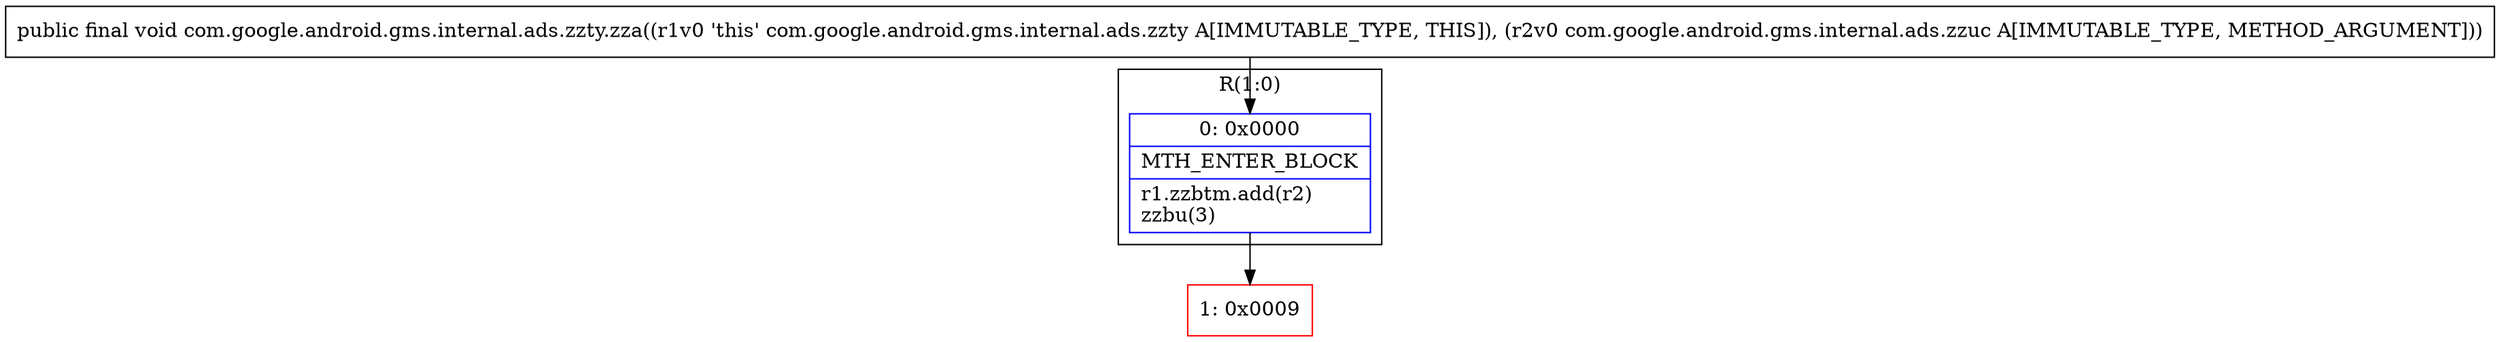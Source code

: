 digraph "CFG forcom.google.android.gms.internal.ads.zzty.zza(Lcom\/google\/android\/gms\/internal\/ads\/zzuc;)V" {
subgraph cluster_Region_585045456 {
label = "R(1:0)";
node [shape=record,color=blue];
Node_0 [shape=record,label="{0\:\ 0x0000|MTH_ENTER_BLOCK\l|r1.zzbtm.add(r2)\lzzbu(3)\l}"];
}
Node_1 [shape=record,color=red,label="{1\:\ 0x0009}"];
MethodNode[shape=record,label="{public final void com.google.android.gms.internal.ads.zzty.zza((r1v0 'this' com.google.android.gms.internal.ads.zzty A[IMMUTABLE_TYPE, THIS]), (r2v0 com.google.android.gms.internal.ads.zzuc A[IMMUTABLE_TYPE, METHOD_ARGUMENT])) }"];
MethodNode -> Node_0;
Node_0 -> Node_1;
}


